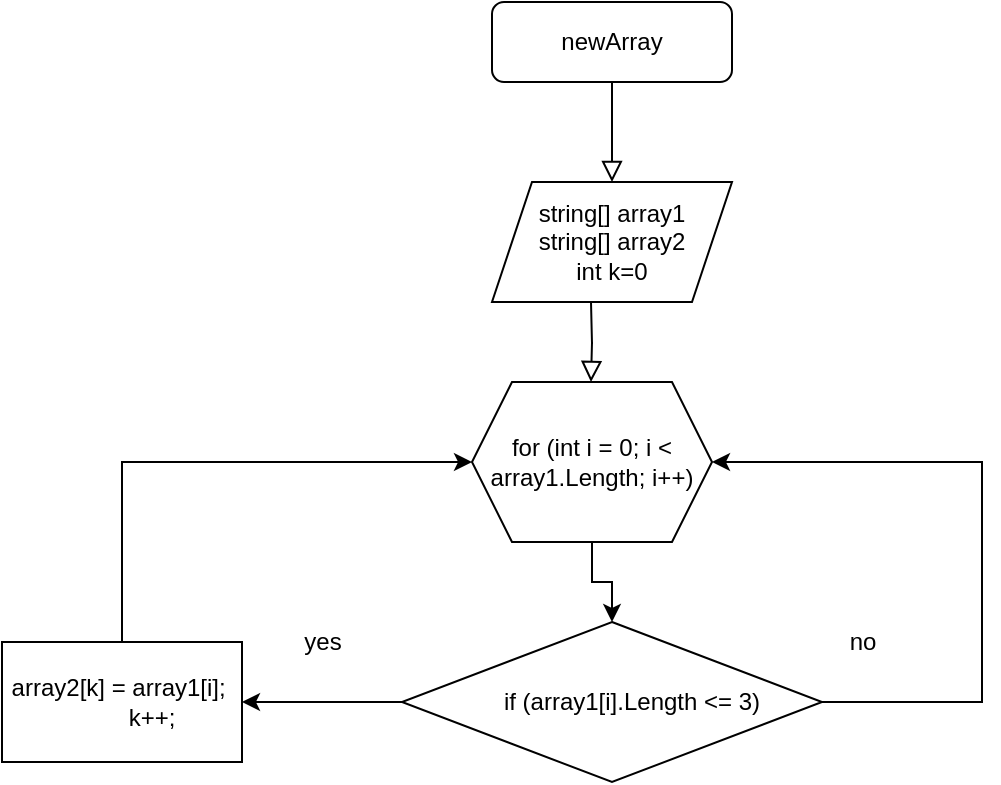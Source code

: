 <mxfile version="20.5.1" type="device"><diagram id="C5RBs43oDa-KdzZeNtuy" name="Page-1"><mxGraphModel dx="803" dy="535" grid="1" gridSize="10" guides="1" tooltips="1" connect="1" arrows="1" fold="1" page="1" pageScale="1" pageWidth="827" pageHeight="1169" math="0" shadow="0"><root><mxCell id="WIyWlLk6GJQsqaUBKTNV-0"/><mxCell id="WIyWlLk6GJQsqaUBKTNV-1" parent="WIyWlLk6GJQsqaUBKTNV-0"/><mxCell id="WIyWlLk6GJQsqaUBKTNV-2" value="" style="rounded=0;html=1;jettySize=auto;orthogonalLoop=1;fontSize=11;endArrow=block;endFill=0;endSize=8;strokeWidth=1;shadow=0;labelBackgroundColor=none;edgeStyle=orthogonalEdgeStyle;" parent="WIyWlLk6GJQsqaUBKTNV-1" source="WIyWlLk6GJQsqaUBKTNV-3" edge="1"><mxGeometry relative="1" as="geometry"><mxPoint x="375" y="120" as="targetPoint"/></mxGeometry></mxCell><mxCell id="WIyWlLk6GJQsqaUBKTNV-3" value="newArray" style="rounded=1;whiteSpace=wrap;html=1;fontSize=12;glass=0;strokeWidth=1;shadow=0;" parent="WIyWlLk6GJQsqaUBKTNV-1" vertex="1"><mxGeometry x="315" y="30" width="120" height="40" as="geometry"/></mxCell><mxCell id="WIyWlLk6GJQsqaUBKTNV-4" value="" style="rounded=0;html=1;jettySize=auto;orthogonalLoop=1;fontSize=11;endArrow=block;endFill=0;endSize=8;strokeWidth=1;shadow=0;labelBackgroundColor=none;edgeStyle=orthogonalEdgeStyle;" parent="WIyWlLk6GJQsqaUBKTNV-1" edge="1"><mxGeometry x="-1" y="81" relative="1" as="geometry"><mxPoint as="offset"/><mxPoint x="364.5" y="180" as="sourcePoint"/><mxPoint x="364.5" y="220" as="targetPoint"/></mxGeometry></mxCell><mxCell id="IAzjVAfnnOf_wI1i5bXT-0" value="string[] array1&lt;br&gt;string[] array2&lt;br&gt;int k=0" style="shape=parallelogram;perimeter=parallelogramPerimeter;whiteSpace=wrap;html=1;fixedSize=1;" vertex="1" parent="WIyWlLk6GJQsqaUBKTNV-1"><mxGeometry x="315" y="120" width="120" height="60" as="geometry"/></mxCell><mxCell id="IAzjVAfnnOf_wI1i5bXT-3" style="edgeStyle=orthogonalEdgeStyle;rounded=0;orthogonalLoop=1;jettySize=auto;html=1;exitX=0.5;exitY=1;exitDx=0;exitDy=0;entryX=0.5;entryY=0;entryDx=0;entryDy=0;" edge="1" parent="WIyWlLk6GJQsqaUBKTNV-1" source="IAzjVAfnnOf_wI1i5bXT-1" target="IAzjVAfnnOf_wI1i5bXT-2"><mxGeometry relative="1" as="geometry"/></mxCell><mxCell id="IAzjVAfnnOf_wI1i5bXT-1" value="for (int i = 0; i &amp;lt; array1.Length; i++)" style="shape=hexagon;perimeter=hexagonPerimeter2;whiteSpace=wrap;html=1;fixedSize=1;" vertex="1" parent="WIyWlLk6GJQsqaUBKTNV-1"><mxGeometry x="305" y="220" width="120" height="80" as="geometry"/></mxCell><mxCell id="IAzjVAfnnOf_wI1i5bXT-5" style="edgeStyle=orthogonalEdgeStyle;rounded=0;orthogonalLoop=1;jettySize=auto;html=1;exitX=0;exitY=0.5;exitDx=0;exitDy=0;entryX=1;entryY=0.5;entryDx=0;entryDy=0;" edge="1" parent="WIyWlLk6GJQsqaUBKTNV-1" source="IAzjVAfnnOf_wI1i5bXT-2" target="IAzjVAfnnOf_wI1i5bXT-4"><mxGeometry relative="1" as="geometry"/></mxCell><mxCell id="IAzjVAfnnOf_wI1i5bXT-7" style="edgeStyle=orthogonalEdgeStyle;rounded=0;orthogonalLoop=1;jettySize=auto;html=1;exitX=1;exitY=0.5;exitDx=0;exitDy=0;entryX=1;entryY=0.5;entryDx=0;entryDy=0;" edge="1" parent="WIyWlLk6GJQsqaUBKTNV-1" source="IAzjVAfnnOf_wI1i5bXT-2" target="IAzjVAfnnOf_wI1i5bXT-1"><mxGeometry relative="1" as="geometry"><Array as="points"><mxPoint x="560" y="380"/><mxPoint x="560" y="260"/></Array></mxGeometry></mxCell><mxCell id="IAzjVAfnnOf_wI1i5bXT-2" value="&amp;nbsp; &amp;nbsp; &amp;nbsp; &amp;nbsp; if (array1[i].Length &amp;lt;= 3) &amp;nbsp;" style="rhombus;whiteSpace=wrap;html=1;" vertex="1" parent="WIyWlLk6GJQsqaUBKTNV-1"><mxGeometry x="270" y="340" width="210" height="80" as="geometry"/></mxCell><mxCell id="IAzjVAfnnOf_wI1i5bXT-6" style="edgeStyle=orthogonalEdgeStyle;rounded=0;orthogonalLoop=1;jettySize=auto;html=1;exitX=0.5;exitY=0;exitDx=0;exitDy=0;entryX=0;entryY=0.5;entryDx=0;entryDy=0;" edge="1" parent="WIyWlLk6GJQsqaUBKTNV-1" source="IAzjVAfnnOf_wI1i5bXT-4" target="IAzjVAfnnOf_wI1i5bXT-1"><mxGeometry relative="1" as="geometry"/></mxCell><mxCell id="IAzjVAfnnOf_wI1i5bXT-4" value="&amp;nbsp;array2[k] = array1[i]; &amp;nbsp; &amp;nbsp; &amp;nbsp; &amp;nbsp; &amp;nbsp; &amp;nbsp; &amp;nbsp;k++; &amp;nbsp;" style="rounded=0;whiteSpace=wrap;html=1;" vertex="1" parent="WIyWlLk6GJQsqaUBKTNV-1"><mxGeometry x="70" y="350" width="120" height="60" as="geometry"/></mxCell><mxCell id="IAzjVAfnnOf_wI1i5bXT-8" value="yes" style="text;html=1;align=center;verticalAlign=middle;resizable=0;points=[];autosize=1;strokeColor=none;fillColor=none;" vertex="1" parent="WIyWlLk6GJQsqaUBKTNV-1"><mxGeometry x="210" y="335" width="40" height="30" as="geometry"/></mxCell><mxCell id="IAzjVAfnnOf_wI1i5bXT-9" value="no" style="text;html=1;align=center;verticalAlign=middle;resizable=0;points=[];autosize=1;strokeColor=none;fillColor=none;" vertex="1" parent="WIyWlLk6GJQsqaUBKTNV-1"><mxGeometry x="480" y="335" width="40" height="30" as="geometry"/></mxCell></root></mxGraphModel></diagram></mxfile>